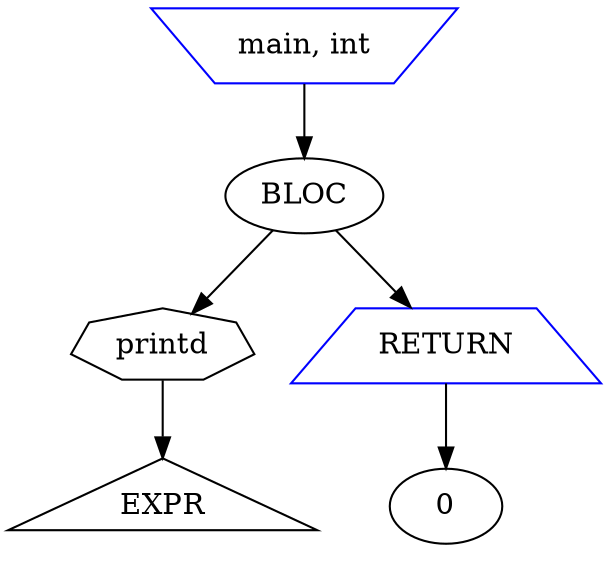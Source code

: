 digraph program {
	node_5 [label="main, int" shape="invtrapezium" color=blue]
	node_6 [label="BLOC" shape="ellipse" color=black]
	node_2 [label="printd" shape="septagon" color=black]
	node_1 [label="EXPR" shape="triangle" color=black]
	node_2 -> node_1
	node_6 -> node_2
	node_4 [label="RETURN" shape="trapezium" color=blue]
	node_3 [label="0" shape="ellipse" color=black]
	node_4 -> node_3
	node_6 -> node_4
	node_5 -> node_6
}